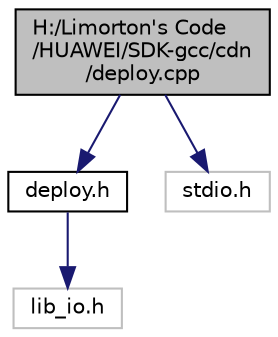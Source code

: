 digraph "H:/Limorton&apos;s Code/HUAWEI/SDK-gcc/cdn/deploy.cpp"
{
  edge [fontname="Helvetica",fontsize="10",labelfontname="Helvetica",labelfontsize="10"];
  node [fontname="Helvetica",fontsize="10",shape=record];
  Node0 [label="H:/Limorton's Code\l/HUAWEI/SDK-gcc/cdn\l/deploy.cpp",height=0.2,width=0.4,color="black", fillcolor="grey75", style="filled", fontcolor="black"];
  Node0 -> Node1 [color="midnightblue",fontsize="10",style="solid",fontname="Helvetica"];
  Node1 [label="deploy.h",height=0.2,width=0.4,color="black", fillcolor="white", style="filled",URL="$_s_d_k-gcc_2cdn_2deploy_8h.html"];
  Node1 -> Node2 [color="midnightblue",fontsize="10",style="solid",fontname="Helvetica"];
  Node2 [label="lib_io.h",height=0.2,width=0.4,color="grey75", fillcolor="white", style="filled"];
  Node0 -> Node3 [color="midnightblue",fontsize="10",style="solid",fontname="Helvetica"];
  Node3 [label="stdio.h",height=0.2,width=0.4,color="grey75", fillcolor="white", style="filled"];
}
